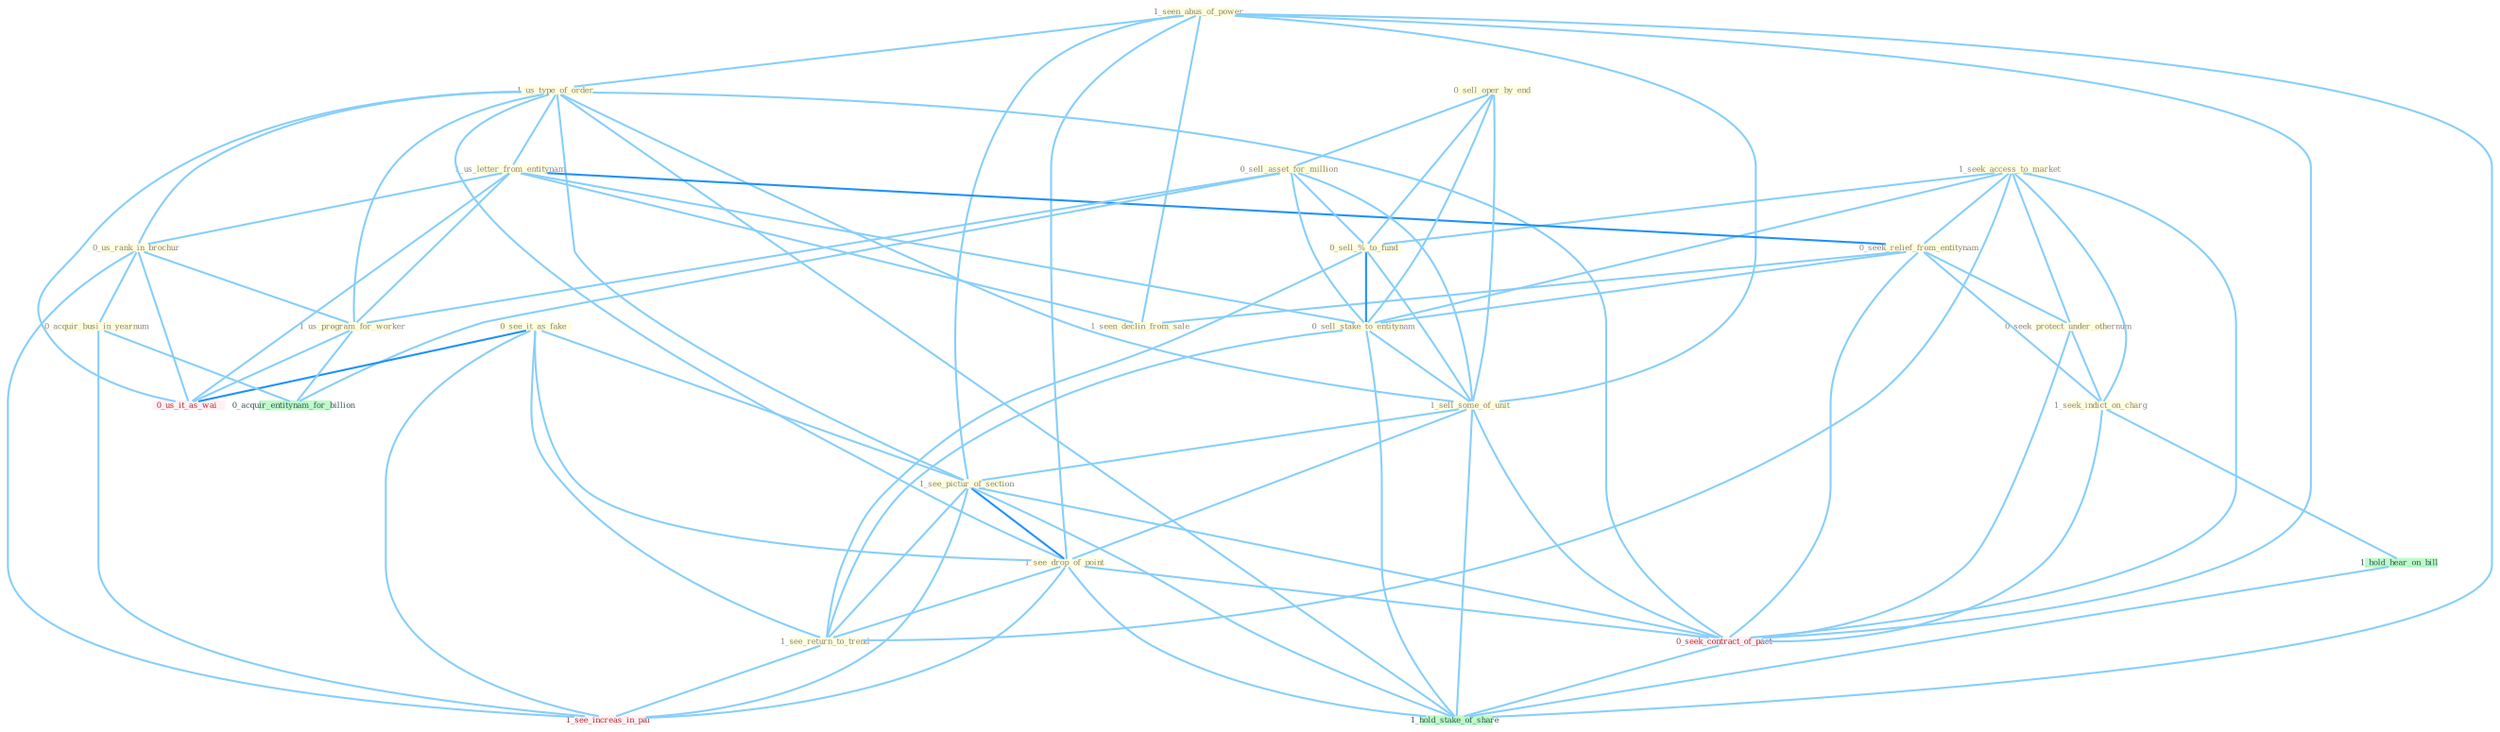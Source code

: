 Graph G{ 
    node
    [shape=polygon,style=filled,width=.5,height=.06,color="#BDFCC9",fixedsize=true,fontsize=4,
    fontcolor="#2f4f4f"];
    {node
    [color="#ffffe0", fontcolor="#8b7d6b"] "1_seen_abus_of_power " "1_seek_access_to_market " "1_us_type_of_order " "1_us_letter_from_entitynam " "0_sell_oper_by_end " "0_us_rank_in_brochur " "0_sell_asset_for_million " "0_seek_relief_from_entitynam " "0_seek_protect_under_othernum " "0_sell_%_to_fund " "0_sell_stake_to_entitynam " "1_seen_declin_from_sale " "0_see_it_as_fake " "1_sell_some_of_unit " "1_us_program_for_worker " "1_see_pictur_of_section " "1_see_drop_of_point " "0_acquir_busi_in_yearnum " "1_seek_indict_on_charg " "1_see_return_to_trend "}
{node [color="#fff0f5", fontcolor="#b22222"] "0_seek_contract_of_pact " "0_us_it_as_wai " "1_see_increas_in_pai "}
edge [color="#B0E2FF"];

	"1_seen_abus_of_power " -- "1_us_type_of_order " [w="1", color="#87cefa" ];
	"1_seen_abus_of_power " -- "1_seen_declin_from_sale " [w="1", color="#87cefa" ];
	"1_seen_abus_of_power " -- "1_sell_some_of_unit " [w="1", color="#87cefa" ];
	"1_seen_abus_of_power " -- "1_see_pictur_of_section " [w="1", color="#87cefa" ];
	"1_seen_abus_of_power " -- "1_see_drop_of_point " [w="1", color="#87cefa" ];
	"1_seen_abus_of_power " -- "0_seek_contract_of_pact " [w="1", color="#87cefa" ];
	"1_seen_abus_of_power " -- "1_hold_stake_of_share " [w="1", color="#87cefa" ];
	"1_seek_access_to_market " -- "0_seek_relief_from_entitynam " [w="1", color="#87cefa" ];
	"1_seek_access_to_market " -- "0_seek_protect_under_othernum " [w="1", color="#87cefa" ];
	"1_seek_access_to_market " -- "0_sell_%_to_fund " [w="1", color="#87cefa" ];
	"1_seek_access_to_market " -- "0_sell_stake_to_entitynam " [w="1", color="#87cefa" ];
	"1_seek_access_to_market " -- "1_seek_indict_on_charg " [w="1", color="#87cefa" ];
	"1_seek_access_to_market " -- "1_see_return_to_trend " [w="1", color="#87cefa" ];
	"1_seek_access_to_market " -- "0_seek_contract_of_pact " [w="1", color="#87cefa" ];
	"1_us_type_of_order " -- "1_us_letter_from_entitynam " [w="1", color="#87cefa" ];
	"1_us_type_of_order " -- "0_us_rank_in_brochur " [w="1", color="#87cefa" ];
	"1_us_type_of_order " -- "1_sell_some_of_unit " [w="1", color="#87cefa" ];
	"1_us_type_of_order " -- "1_us_program_for_worker " [w="1", color="#87cefa" ];
	"1_us_type_of_order " -- "1_see_pictur_of_section " [w="1", color="#87cefa" ];
	"1_us_type_of_order " -- "1_see_drop_of_point " [w="1", color="#87cefa" ];
	"1_us_type_of_order " -- "0_seek_contract_of_pact " [w="1", color="#87cefa" ];
	"1_us_type_of_order " -- "0_us_it_as_wai " [w="1", color="#87cefa" ];
	"1_us_type_of_order " -- "1_hold_stake_of_share " [w="1", color="#87cefa" ];
	"1_us_letter_from_entitynam " -- "0_us_rank_in_brochur " [w="1", color="#87cefa" ];
	"1_us_letter_from_entitynam " -- "0_seek_relief_from_entitynam " [w="2", color="#1e90ff" , len=0.8];
	"1_us_letter_from_entitynam " -- "0_sell_stake_to_entitynam " [w="1", color="#87cefa" ];
	"1_us_letter_from_entitynam " -- "1_seen_declin_from_sale " [w="1", color="#87cefa" ];
	"1_us_letter_from_entitynam " -- "1_us_program_for_worker " [w="1", color="#87cefa" ];
	"1_us_letter_from_entitynam " -- "0_us_it_as_wai " [w="1", color="#87cefa" ];
	"0_sell_oper_by_end " -- "0_sell_asset_for_million " [w="1", color="#87cefa" ];
	"0_sell_oper_by_end " -- "0_sell_%_to_fund " [w="1", color="#87cefa" ];
	"0_sell_oper_by_end " -- "0_sell_stake_to_entitynam " [w="1", color="#87cefa" ];
	"0_sell_oper_by_end " -- "1_sell_some_of_unit " [w="1", color="#87cefa" ];
	"0_us_rank_in_brochur " -- "1_us_program_for_worker " [w="1", color="#87cefa" ];
	"0_us_rank_in_brochur " -- "0_acquir_busi_in_yearnum " [w="1", color="#87cefa" ];
	"0_us_rank_in_brochur " -- "0_us_it_as_wai " [w="1", color="#87cefa" ];
	"0_us_rank_in_brochur " -- "1_see_increas_in_pai " [w="1", color="#87cefa" ];
	"0_sell_asset_for_million " -- "0_sell_%_to_fund " [w="1", color="#87cefa" ];
	"0_sell_asset_for_million " -- "0_sell_stake_to_entitynam " [w="1", color="#87cefa" ];
	"0_sell_asset_for_million " -- "1_sell_some_of_unit " [w="1", color="#87cefa" ];
	"0_sell_asset_for_million " -- "1_us_program_for_worker " [w="1", color="#87cefa" ];
	"0_sell_asset_for_million " -- "0_acquir_entitynam_for_billion " [w="1", color="#87cefa" ];
	"0_seek_relief_from_entitynam " -- "0_seek_protect_under_othernum " [w="1", color="#87cefa" ];
	"0_seek_relief_from_entitynam " -- "0_sell_stake_to_entitynam " [w="1", color="#87cefa" ];
	"0_seek_relief_from_entitynam " -- "1_seen_declin_from_sale " [w="1", color="#87cefa" ];
	"0_seek_relief_from_entitynam " -- "1_seek_indict_on_charg " [w="1", color="#87cefa" ];
	"0_seek_relief_from_entitynam " -- "0_seek_contract_of_pact " [w="1", color="#87cefa" ];
	"0_seek_protect_under_othernum " -- "1_seek_indict_on_charg " [w="1", color="#87cefa" ];
	"0_seek_protect_under_othernum " -- "0_seek_contract_of_pact " [w="1", color="#87cefa" ];
	"0_sell_%_to_fund " -- "0_sell_stake_to_entitynam " [w="2", color="#1e90ff" , len=0.8];
	"0_sell_%_to_fund " -- "1_sell_some_of_unit " [w="1", color="#87cefa" ];
	"0_sell_%_to_fund " -- "1_see_return_to_trend " [w="1", color="#87cefa" ];
	"0_sell_stake_to_entitynam " -- "1_sell_some_of_unit " [w="1", color="#87cefa" ];
	"0_sell_stake_to_entitynam " -- "1_see_return_to_trend " [w="1", color="#87cefa" ];
	"0_sell_stake_to_entitynam " -- "1_hold_stake_of_share " [w="1", color="#87cefa" ];
	"0_see_it_as_fake " -- "1_see_pictur_of_section " [w="1", color="#87cefa" ];
	"0_see_it_as_fake " -- "1_see_drop_of_point " [w="1", color="#87cefa" ];
	"0_see_it_as_fake " -- "1_see_return_to_trend " [w="1", color="#87cefa" ];
	"0_see_it_as_fake " -- "0_us_it_as_wai " [w="2", color="#1e90ff" , len=0.8];
	"0_see_it_as_fake " -- "1_see_increas_in_pai " [w="1", color="#87cefa" ];
	"1_sell_some_of_unit " -- "1_see_pictur_of_section " [w="1", color="#87cefa" ];
	"1_sell_some_of_unit " -- "1_see_drop_of_point " [w="1", color="#87cefa" ];
	"1_sell_some_of_unit " -- "0_seek_contract_of_pact " [w="1", color="#87cefa" ];
	"1_sell_some_of_unit " -- "1_hold_stake_of_share " [w="1", color="#87cefa" ];
	"1_us_program_for_worker " -- "0_us_it_as_wai " [w="1", color="#87cefa" ];
	"1_us_program_for_worker " -- "0_acquir_entitynam_for_billion " [w="1", color="#87cefa" ];
	"1_see_pictur_of_section " -- "1_see_drop_of_point " [w="2", color="#1e90ff" , len=0.8];
	"1_see_pictur_of_section " -- "1_see_return_to_trend " [w="1", color="#87cefa" ];
	"1_see_pictur_of_section " -- "0_seek_contract_of_pact " [w="1", color="#87cefa" ];
	"1_see_pictur_of_section " -- "1_see_increas_in_pai " [w="1", color="#87cefa" ];
	"1_see_pictur_of_section " -- "1_hold_stake_of_share " [w="1", color="#87cefa" ];
	"1_see_drop_of_point " -- "1_see_return_to_trend " [w="1", color="#87cefa" ];
	"1_see_drop_of_point " -- "0_seek_contract_of_pact " [w="1", color="#87cefa" ];
	"1_see_drop_of_point " -- "1_see_increas_in_pai " [w="1", color="#87cefa" ];
	"1_see_drop_of_point " -- "1_hold_stake_of_share " [w="1", color="#87cefa" ];
	"0_acquir_busi_in_yearnum " -- "0_acquir_entitynam_for_billion " [w="1", color="#87cefa" ];
	"0_acquir_busi_in_yearnum " -- "1_see_increas_in_pai " [w="1", color="#87cefa" ];
	"1_seek_indict_on_charg " -- "0_seek_contract_of_pact " [w="1", color="#87cefa" ];
	"1_seek_indict_on_charg " -- "1_hold_hear_on_bill " [w="1", color="#87cefa" ];
	"1_see_return_to_trend " -- "1_see_increas_in_pai " [w="1", color="#87cefa" ];
	"0_seek_contract_of_pact " -- "1_hold_stake_of_share " [w="1", color="#87cefa" ];
	"1_hold_hear_on_bill " -- "1_hold_stake_of_share " [w="1", color="#87cefa" ];
}